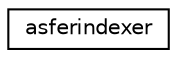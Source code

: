 digraph "Graphical Class Hierarchy"
{
 // LATEX_PDF_SIZE
  edge [fontname="Helvetica",fontsize="10",labelfontname="Helvetica",labelfontsize="10"];
  node [fontname="Helvetica",fontsize="10",shape=record];
  rankdir="LR";
  Node0 [label="asferindexer",height=0.2,width=0.4,color="black", fillcolor="white", style="filled",URL="$classasferindexer.html",tooltip=" "];
}
